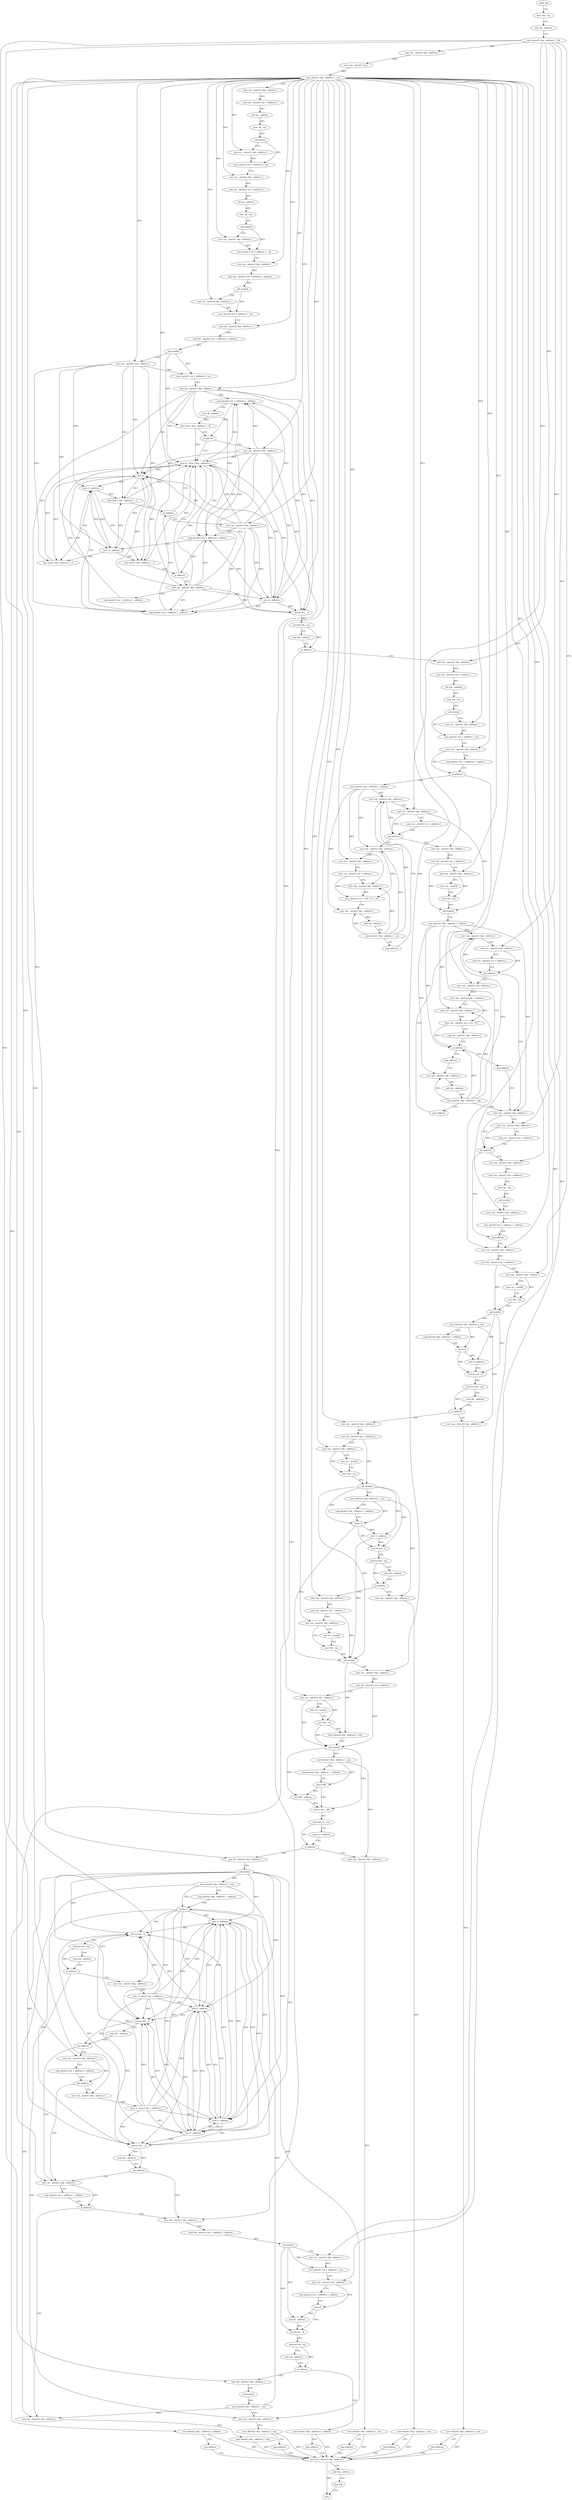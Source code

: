 digraph "func" {
"4238016" [label = "push rbp" ]
"4238017" [label = "mov rbp , rsp" ]
"4238020" [label = "sub rsp , address" ]
"4238024" [label = "mov qword [ rbp - address ] , rdi" ]
"4238028" [label = "mov rax , qword [ rbp - address ]" ]
"4238032" [label = "mov rax , qword [ rax ]" ]
"4238035" [label = "mov qword [ rbp - address ] , rax" ]
"4238039" [label = "mov rax , qword [ rbp - address ]" ]
"4238043" [label = "mov rax , qword [ rax + address ]" ]
"4238047" [label = "shl rax , address" ]
"4238051" [label = "mov rdi , rax" ]
"4238054" [label = "call symbol" ]
"4238059" [label = "mov rcx , qword [ rbp - address ]" ]
"4238063" [label = "mov qword [ rcx + address ] , rax" ]
"4238067" [label = "mov rax , qword [ rbp - address ]" ]
"4238071" [label = "mov rax , qword [ rax + address ]" ]
"4238075" [label = "shl rax , address" ]
"4238079" [label = "mov rdi , rax" ]
"4238082" [label = "call symbol" ]
"4238087" [label = "mov rcx , qword [ rbp - address ]" ]
"4238091" [label = "mov qword [ rcx + address ] , rax" ]
"4238095" [label = "mov rax , qword [ rbp - address ]" ]
"4238099" [label = "imul rdi , qword [ rax + address ] , address" ]
"4238107" [label = "call symbol" ]
"4238112" [label = "mov rcx , qword [ rbp - address ]" ]
"4238116" [label = "mov qword [ rcx + address ] , rax" ]
"4238120" [label = "mov rax , qword [ rbp - address ]" ]
"4238124" [label = "imul rdi , qword [ rax + address ] , address" ]
"4238132" [label = "call symbol" ]
"4238137" [label = "mov rcx , qword [ rbp - address ]" ]
"4238141" [label = "mov qword [ rcx + address ] , rax" ]
"4238145" [label = "mov rax , qword [ rbp - address ]" ]
"4238149" [label = "cmp qword [ rax + address ] , address" ]
"4238154" [label = "mov dl , address" ]
"4238156" [label = "mov byte [ rbp - address ] , dl" ]
"4238159" [label = "je address" ]
"4238220" [label = "mov al , byte [ rbp - address ]" ]
"4238165" [label = "mov rax , qword [ rbp - address ]" ]
"4238223" [label = "and al , address" ]
"4238225" [label = "movzx ecx , al" ]
"4238228" [label = "movsxd rdx , ecx" ]
"4238231" [label = "cmp rdx , address" ]
"4238235" [label = "je address" ]
"4238253" [label = "mov rax , qword [ rbp - address ]" ]
"4238241" [label = "mov dword [ rbp - address ] , address" ]
"4238169" [label = "cmp qword [ rax + address ] , address" ]
"4238174" [label = "mov cl , address" ]
"4238176" [label = "mov byte [ rbp - address ] , cl" ]
"4238179" [label = "je address" ]
"4238185" [label = "mov rax , qword [ rbp - address ]" ]
"4238257" [label = "mov rax , qword [ rax + address ]" ]
"4238261" [label = "shl rax , address" ]
"4238265" [label = "mov rdi , rax" ]
"4238268" [label = "call symbol" ]
"4238273" [label = "mov rcx , qword [ rbp - address ]" ]
"4238277" [label = "mov qword [ rcx + address ] , rax" ]
"4238284" [label = "mov rax , qword [ rbp - address ]" ]
"4238288" [label = "cmp qword [ rax + address ] , address" ]
"4238296" [label = "je address" ]
"4238541" [label = "mov rax , qword [ rbp - address ]" ]
"4238302" [label = "mov qword [ rbp - address ] , address" ]
"4238248" [label = "jmp address" ]
"4239005" [label = "mov eax , dword [ rbp - address ]" ]
"4238189" [label = "cmp qword [ rax + address ] , address" ]
"4238194" [label = "mov cl , address" ]
"4238196" [label = "mov byte [ rbp - address ] , cl" ]
"4238199" [label = "je address" ]
"4238205" [label = "mov rax , qword [ rbp - address ]" ]
"4238545" [label = "mov rdi , qword [ rax + address ]" ]
"4238549" [label = "mov rax , qword [ rbp - address ]" ]
"4238553" [label = "mov rsi , symbol" ]
"4238563" [label = "mov rdx , rax" ]
"4238566" [label = "call symbol" ]
"4238571" [label = "mov dword [ rbp - address ] , eax" ]
"4238574" [label = "cmp dword [ rbp - address ] , address" ]
"4238578" [label = "setne cl" ]
"4238581" [label = "and cl , address" ]
"4238584" [label = "movzx eax , cl" ]
"4238587" [label = "movsxd rdx , eax" ]
"4238590" [label = "cmp rdx , address" ]
"4238594" [label = "je address" ]
"4238611" [label = "mov rax , qword [ rbp - address ]" ]
"4238600" [label = "mov eax , dword [ rbp - address ]" ]
"4238310" [label = "mov rax , qword [ rbp - address ]" ]
"4239008" [label = "add rsp , address" ]
"4239012" [label = "pop rbp" ]
"4239013" [label = "retn" ]
"4238209" [label = "cmp qword [ rax + address ] , address" ]
"4238214" [label = "sete cl" ]
"4238217" [label = "mov byte [ rbp - address ] , cl" ]
"4238615" [label = "mov rdi , qword [ rax + address ]" ]
"4238619" [label = "mov rax , qword [ rbp - address ]" ]
"4238623" [label = "mov rsi , symbol" ]
"4238633" [label = "mov rdx , rax" ]
"4238636" [label = "call symbol" ]
"4238641" [label = "mov dword [ rbp - address ] , eax" ]
"4238644" [label = "cmp dword [ rbp - address ] , address" ]
"4238648" [label = "setne cl" ]
"4238651" [label = "and cl , address" ]
"4238654" [label = "movzx eax , cl" ]
"4238657" [label = "movsxd rdx , eax" ]
"4238660" [label = "cmp rdx , address" ]
"4238664" [label = "je address" ]
"4238681" [label = "mov rax , qword [ rbp - address ]" ]
"4238670" [label = "mov eax , dword [ rbp - address ]" ]
"4238603" [label = "mov dword [ rbp - address ] , eax" ]
"4238606" [label = "jmp address" ]
"4238370" [label = "mov rax , qword [ rbp - address ]" ]
"4238374" [label = "mov rdi , qword [ rax + address ]" ]
"4238378" [label = "mov rax , qword [ rbp - address ]" ]
"4238382" [label = "mov rsi , symbol" ]
"4238392" [label = "mov rdx , rax" ]
"4238395" [label = "call symbol" ]
"4238400" [label = "mov qword [ rbp - address ] , address" ]
"4238408" [label = "mov rax , qword [ rbp - address ]" ]
"4238328" [label = "mov rax , qword [ rbp - address ]" ]
"4238332" [label = "mov rcx , qword [ rbp - address ]" ]
"4238336" [label = "mov rcx , qword [ rcx + address ]" ]
"4238343" [label = "mov rdx , qword [ rbp - address ]" ]
"4238347" [label = "mov qword [ rcx + rdx * 8 ] , rax" ]
"4238351" [label = "mov rax , qword [ rbp - address ]" ]
"4238355" [label = "add rax , address" ]
"4238361" [label = "mov qword [ rbp - address ] , rax" ]
"4238365" [label = "jmp address" ]
"4238685" [label = "mov rdi , qword [ rax + address ]" ]
"4238689" [label = "mov rax , qword [ rbp - address ]" ]
"4238693" [label = "mov rsi , symbol" ]
"4238703" [label = "mov rdx , rax" ]
"4238706" [label = "call symbol" ]
"4238711" [label = "mov rcx , qword [ rbp - address ]" ]
"4238715" [label = "mov rdi , qword [ rcx + address ]" ]
"4238719" [label = "mov rcx , qword [ rbp - address ]" ]
"4238723" [label = "mov rsi , symbol" ]
"4238733" [label = "mov rdx , rcx" ]
"4238736" [label = "mov dword [ rbp - address ] , eax" ]
"4238739" [label = "call symbol" ]
"4238744" [label = "mov dword [ rbp - address ] , eax" ]
"4238747" [label = "cmp dword [ rbp - address ] , address" ]
"4238751" [label = "setne r8b" ]
"4238755" [label = "and r8b , address" ]
"4238759" [label = "movzx eax , r8b" ]
"4238763" [label = "movsxd rcx , eax" ]
"4238766" [label = "cmp rcx , address" ]
"4238770" [label = "je address" ]
"4238787" [label = "mov rdi , qword [ rbp - address ]" ]
"4238776" [label = "mov eax , dword [ rbp - address ]" ]
"4238673" [label = "mov dword [ rbp - address ] , eax" ]
"4238676" [label = "jmp address" ]
"4238484" [label = "mov rax , qword [ rbp - address ]" ]
"4238488" [label = "mov rcx , qword [ rbp - address ]" ]
"4238492" [label = "cmp rax , qword [ rcx + address ]" ]
"4238496" [label = "jne address" ]
"4238536" [label = "jmp address" ]
"4238502" [label = "mov rax , qword [ rbp - address ]" ]
"4238426" [label = "mov rax , qword [ rbp - address ]" ]
"4238430" [label = "mov rax , qword [ rax + address ]" ]
"4238437" [label = "mov rcx , qword [ rbp - address ]" ]
"4238441" [label = "mov rax , qword [ rax + rcx * 8 ]" ]
"4238445" [label = "cmp rax , qword [ rbp - address ]" ]
"4238449" [label = "je address" ]
"4238460" [label = "jmp address" ]
"4238455" [label = "jmp address" ]
"4238314" [label = "mov rcx , qword [ rbp - address ]" ]
"4238318" [label = "cmp rax , qword [ rcx + address ]" ]
"4238322" [label = "jae address" ]
"4238791" [label = "call symbol" ]
"4238796" [label = "mov dword [ rbp - address ] , eax" ]
"4238799" [label = "cmp dword [ rbp - address ] , address" ]
"4238803" [label = "setne cl" ]
"4238806" [label = "and cl , address" ]
"4238809" [label = "movzx eax , cl" ]
"4238812" [label = "movsxd rdx , eax" ]
"4238815" [label = "cmp rdx , address" ]
"4238819" [label = "je address" ]
"4238836" [label = "mov rax , qword [ rbp - address ]" ]
"4238825" [label = "mov eax , dword [ rbp - address ]" ]
"4238779" [label = "mov dword [ rbp - address ] , eax" ]
"4238782" [label = "jmp address" ]
"4238506" [label = "mov rax , qword [ rax + address ]" ]
"4238513" [label = "mov rdi , rax" ]
"4238516" [label = "call symbol" ]
"4238521" [label = "mov rax , qword [ rbp - address ]" ]
"4238525" [label = "mov qword [ rax + address ] , address" ]
"4238465" [label = "mov rax , qword [ rbp - address ]" ]
"4238840" [label = "mov cl , byte [ rax + address ]" ]
"4238843" [label = "shr cl , address" ]
"4238846" [label = "and cl , address" ]
"4238849" [label = "movzx edx , cl" ]
"4238852" [label = "cmp edx , address" ]
"4238855" [label = "jne address" ]
"4238901" [label = "mov rax , qword [ rbp - address ]" ]
"4238861" [label = "mov rax , qword [ rbp - address ]" ]
"4238828" [label = "mov dword [ rbp - address ] , eax" ]
"4238831" [label = "jmp address" ]
"4238469" [label = "add rax , address" ]
"4238475" [label = "mov qword [ rbp - address ] , rax" ]
"4238479" [label = "jmp address" ]
"4238905" [label = "cmp qword [ rax + address ] , address" ]
"4238913" [label = "je address" ]
"4238999" [label = "mov eax , dword [ rbp - address ]" ]
"4238919" [label = "mov rax , qword [ rbp - address ]" ]
"4238865" [label = "cmp qword [ rax + address ] , address" ]
"4238870" [label = "jbe address" ]
"4238876" [label = "mov rax , qword [ rbp - address ]" ]
"4238412" [label = "mov rcx , qword [ rbp - address ]" ]
"4238416" [label = "cmp rax , qword [ rcx + address ]" ]
"4238420" [label = "jae address" ]
"4239002" [label = "mov dword [ rbp - address ] , eax" ]
"4238923" [label = "imul rdi , qword [ rax + address ] , address" ]
"4238931" [label = "call symbol" ]
"4238936" [label = "mov rcx , qword [ rbp - address ]" ]
"4238940" [label = "mov qword [ rcx + address ] , rax" ]
"4238944" [label = "mov rax , qword [ rbp - address ]" ]
"4238948" [label = "cmp qword [ rax + address ] , address" ]
"4238953" [label = "sete dl" ]
"4238956" [label = "and dl , address" ]
"4238959" [label = "movzx esi , dl" ]
"4238962" [label = "movsxd rax , esi" ]
"4238965" [label = "cmp rax , address" ]
"4238969" [label = "je address" ]
"4238987" [label = "mov rdi , qword [ rbp - address ]" ]
"4238975" [label = "mov dword [ rbp - address ] , address" ]
"4238880" [label = "mov cl , byte [ rax + address ]" ]
"4238886" [label = "and cl , address" ]
"4238889" [label = "movzx edx , cl" ]
"4238892" [label = "cmp edx , address" ]
"4238895" [label = "jne address" ]
"4238991" [label = "call symbol" ]
"4238996" [label = "mov dword [ rbp - address ] , eax" ]
"4238982" [label = "jmp address" ]
"4238016" -> "4238017" [ label = "CFG" ]
"4238017" -> "4238020" [ label = "CFG" ]
"4238020" -> "4238024" [ label = "CFG" ]
"4238024" -> "4238028" [ label = "DFG" ]
"4238024" -> "4238253" [ label = "DFG" ]
"4238024" -> "4238549" [ label = "DFG" ]
"4238024" -> "4238314" [ label = "DFG" ]
"4238024" -> "4238412" [ label = "DFG" ]
"4238024" -> "4238836" [ label = "DFG" ]
"4238024" -> "4238488" [ label = "DFG" ]
"4238024" -> "4238861" [ label = "DFG" ]
"4238028" -> "4238032" [ label = "DFG" ]
"4238032" -> "4238035" [ label = "DFG" ]
"4238035" -> "4238039" [ label = "DFG" ]
"4238035" -> "4238059" [ label = "DFG" ]
"4238035" -> "4238067" [ label = "DFG" ]
"4238035" -> "4238087" [ label = "DFG" ]
"4238035" -> "4238095" [ label = "DFG" ]
"4238035" -> "4238112" [ label = "DFG" ]
"4238035" -> "4238120" [ label = "DFG" ]
"4238035" -> "4238137" [ label = "DFG" ]
"4238035" -> "4238145" [ label = "DFG" ]
"4238035" -> "4238165" [ label = "DFG" ]
"4238035" -> "4238273" [ label = "DFG" ]
"4238035" -> "4238284" [ label = "DFG" ]
"4238035" -> "4238185" [ label = "DFG" ]
"4238035" -> "4238541" [ label = "DFG" ]
"4238035" -> "4238205" [ label = "DFG" ]
"4238035" -> "4238611" [ label = "DFG" ]
"4238035" -> "4238619" [ label = "DFG" ]
"4238035" -> "4238681" [ label = "DFG" ]
"4238035" -> "4238689" [ label = "DFG" ]
"4238035" -> "4238711" [ label = "DFG" ]
"4238035" -> "4238719" [ label = "DFG" ]
"4238035" -> "4238370" [ label = "DFG" ]
"4238035" -> "4238378" [ label = "DFG" ]
"4238035" -> "4238332" [ label = "DFG" ]
"4238035" -> "4238787" [ label = "DFG" ]
"4238035" -> "4238426" [ label = "DFG" ]
"4238035" -> "4238901" [ label = "DFG" ]
"4238035" -> "4238502" [ label = "DFG" ]
"4238035" -> "4238521" [ label = "DFG" ]
"4238035" -> "4238919" [ label = "DFG" ]
"4238035" -> "4238936" [ label = "DFG" ]
"4238035" -> "4238944" [ label = "DFG" ]
"4238035" -> "4238876" [ label = "DFG" ]
"4238035" -> "4238987" [ label = "DFG" ]
"4238039" -> "4238043" [ label = "DFG" ]
"4238043" -> "4238047" [ label = "DFG" ]
"4238047" -> "4238051" [ label = "DFG" ]
"4238051" -> "4238054" [ label = "DFG" ]
"4238054" -> "4238059" [ label = "CFG" ]
"4238054" -> "4238063" [ label = "DFG" ]
"4238059" -> "4238063" [ label = "DFG" ]
"4238063" -> "4238067" [ label = "CFG" ]
"4238067" -> "4238071" [ label = "DFG" ]
"4238071" -> "4238075" [ label = "DFG" ]
"4238075" -> "4238079" [ label = "DFG" ]
"4238079" -> "4238082" [ label = "DFG" ]
"4238082" -> "4238087" [ label = "CFG" ]
"4238082" -> "4238091" [ label = "DFG" ]
"4238087" -> "4238091" [ label = "DFG" ]
"4238091" -> "4238095" [ label = "CFG" ]
"4238095" -> "4238099" [ label = "DFG" ]
"4238099" -> "4238107" [ label = "DFG" ]
"4238107" -> "4238112" [ label = "CFG" ]
"4238107" -> "4238116" [ label = "DFG" ]
"4238112" -> "4238116" [ label = "DFG" ]
"4238116" -> "4238120" [ label = "CFG" ]
"4238120" -> "4238124" [ label = "DFG" ]
"4238124" -> "4238132" [ label = "DFG" ]
"4238132" -> "4238137" [ label = "CFG" ]
"4238132" -> "4238141" [ label = "DFG" ]
"4238132" -> "4238156" [ label = "DFG" ]
"4238137" -> "4238141" [ label = "DFG" ]
"4238137" -> "4238174" [ label = "DFG" ]
"4238137" -> "4238176" [ label = "DFG" ]
"4238137" -> "4238194" [ label = "DFG" ]
"4238137" -> "4238196" [ label = "DFG" ]
"4238137" -> "4238214" [ label = "DFG" ]
"4238137" -> "4238217" [ label = "DFG" ]
"4238141" -> "4238145" [ label = "CFG" ]
"4238145" -> "4238149" [ label = "DFG" ]
"4238145" -> "4238220" [ label = "DFG" ]
"4238145" -> "4238223" [ label = "DFG" ]
"4238145" -> "4238225" [ label = "DFG" ]
"4238145" -> "4238169" [ label = "DFG" ]
"4238145" -> "4238189" [ label = "DFG" ]
"4238145" -> "4238214" [ label = "DFG" ]
"4238149" -> "4238154" [ label = "CFG" ]
"4238149" -> "4238159" [ label = "DFG" ]
"4238154" -> "4238156" [ label = "DFG" ]
"4238156" -> "4238159" [ label = "CFG" ]
"4238156" -> "4238220" [ label = "DFG" ]
"4238159" -> "4238220" [ label = "CFG" ]
"4238159" -> "4238165" [ label = "CFG" ]
"4238220" -> "4238223" [ label = "DFG" ]
"4238220" -> "4238149" [ label = "DFG" ]
"4238220" -> "4238225" [ label = "DFG" ]
"4238220" -> "4238169" [ label = "DFG" ]
"4238220" -> "4238189" [ label = "DFG" ]
"4238220" -> "4238214" [ label = "DFG" ]
"4238165" -> "4238169" [ label = "DFG" ]
"4238165" -> "4238149" [ label = "DFG" ]
"4238165" -> "4238223" [ label = "DFG" ]
"4238165" -> "4238225" [ label = "DFG" ]
"4238165" -> "4238220" [ label = "DFG" ]
"4238165" -> "4238189" [ label = "DFG" ]
"4238165" -> "4238214" [ label = "DFG" ]
"4238223" -> "4238225" [ label = "DFG" ]
"4238223" -> "4238149" [ label = "DFG" ]
"4238223" -> "4238169" [ label = "DFG" ]
"4238223" -> "4238189" [ label = "DFG" ]
"4238223" -> "4238214" [ label = "DFG" ]
"4238225" -> "4238228" [ label = "DFG" ]
"4238228" -> "4238231" [ label = "CFG" ]
"4238228" -> "4238235" [ label = "DFG" ]
"4238231" -> "4238235" [ label = "CFG" ]
"4238235" -> "4238253" [ label = "CFG" ]
"4238235" -> "4238241" [ label = "CFG" ]
"4238253" -> "4238257" [ label = "DFG" ]
"4238241" -> "4238248" [ label = "CFG" ]
"4238241" -> "4239005" [ label = "DFG" ]
"4238169" -> "4238174" [ label = "CFG" ]
"4238169" -> "4238179" [ label = "DFG" ]
"4238174" -> "4238176" [ label = "DFG" ]
"4238174" -> "4238194" [ label = "DFG" ]
"4238174" -> "4238196" [ label = "DFG" ]
"4238174" -> "4238217" [ label = "DFG" ]
"4238176" -> "4238179" [ label = "CFG" ]
"4238176" -> "4238220" [ label = "DFG" ]
"4238179" -> "4238220" [ label = "CFG" ]
"4238179" -> "4238185" [ label = "CFG" ]
"4238185" -> "4238189" [ label = "DFG" ]
"4238185" -> "4238149" [ label = "DFG" ]
"4238185" -> "4238223" [ label = "DFG" ]
"4238185" -> "4238225" [ label = "DFG" ]
"4238185" -> "4238169" [ label = "DFG" ]
"4238185" -> "4238220" [ label = "DFG" ]
"4238185" -> "4238214" [ label = "DFG" ]
"4238257" -> "4238261" [ label = "DFG" ]
"4238261" -> "4238265" [ label = "DFG" ]
"4238265" -> "4238268" [ label = "DFG" ]
"4238268" -> "4238273" [ label = "CFG" ]
"4238268" -> "4238277" [ label = "DFG" ]
"4238273" -> "4238277" [ label = "DFG" ]
"4238277" -> "4238284" [ label = "CFG" ]
"4238284" -> "4238288" [ label = "CFG" ]
"4238284" -> "4238296" [ label = "DFG" ]
"4238288" -> "4238296" [ label = "CFG" ]
"4238296" -> "4238541" [ label = "CFG" ]
"4238296" -> "4238302" [ label = "CFG" ]
"4238541" -> "4238545" [ label = "DFG" ]
"4238302" -> "4238310" [ label = "DFG" ]
"4238302" -> "4238328" [ label = "DFG" ]
"4238302" -> "4238343" [ label = "DFG" ]
"4238302" -> "4238351" [ label = "DFG" ]
"4238248" -> "4239005" [ label = "CFG" ]
"4239005" -> "4239008" [ label = "CFG" ]
"4239005" -> "4239013" [ label = "DFG" ]
"4238189" -> "4238194" [ label = "CFG" ]
"4238189" -> "4238199" [ label = "DFG" ]
"4238194" -> "4238196" [ label = "DFG" ]
"4238194" -> "4238174" [ label = "DFG" ]
"4238194" -> "4238176" [ label = "DFG" ]
"4238194" -> "4238217" [ label = "DFG" ]
"4238196" -> "4238199" [ label = "CFG" ]
"4238196" -> "4238220" [ label = "DFG" ]
"4238199" -> "4238220" [ label = "CFG" ]
"4238199" -> "4238205" [ label = "CFG" ]
"4238205" -> "4238209" [ label = "CFG" ]
"4238205" -> "4238149" [ label = "DFG" ]
"4238205" -> "4238223" [ label = "DFG" ]
"4238205" -> "4238225" [ label = "DFG" ]
"4238205" -> "4238169" [ label = "DFG" ]
"4238205" -> "4238189" [ label = "DFG" ]
"4238205" -> "4238220" [ label = "DFG" ]
"4238205" -> "4238214" [ label = "DFG" ]
"4238545" -> "4238549" [ label = "CFG" ]
"4238545" -> "4238566" [ label = "DFG" ]
"4238549" -> "4238553" [ label = "CFG" ]
"4238549" -> "4238563" [ label = "DFG" ]
"4238553" -> "4238563" [ label = "CFG" ]
"4238563" -> "4238566" [ label = "DFG" ]
"4238566" -> "4238571" [ label = "DFG" ]
"4238566" -> "4238581" [ label = "DFG" ]
"4238566" -> "4238584" [ label = "DFG" ]
"4238571" -> "4238574" [ label = "CFG" ]
"4238571" -> "4238578" [ label = "DFG" ]
"4238571" -> "4238600" [ label = "DFG" ]
"4238574" -> "4238578" [ label = "CFG" ]
"4238578" -> "4238581" [ label = "DFG" ]
"4238578" -> "4238584" [ label = "DFG" ]
"4238581" -> "4238584" [ label = "DFG" ]
"4238584" -> "4238587" [ label = "DFG" ]
"4238587" -> "4238590" [ label = "CFG" ]
"4238587" -> "4238594" [ label = "DFG" ]
"4238590" -> "4238594" [ label = "CFG" ]
"4238594" -> "4238611" [ label = "CFG" ]
"4238594" -> "4238600" [ label = "CFG" ]
"4238611" -> "4238615" [ label = "DFG" ]
"4238600" -> "4238603" [ label = "DFG" ]
"4238310" -> "4238314" [ label = "CFG" ]
"4238310" -> "4238322" [ label = "DFG" ]
"4239008" -> "4239012" [ label = "CFG" ]
"4239012" -> "4239013" [ label = "CFG" ]
"4238209" -> "4238214" [ label = "CFG" ]
"4238214" -> "4238217" [ label = "DFG" ]
"4238214" -> "4238174" [ label = "DFG" ]
"4238214" -> "4238176" [ label = "DFG" ]
"4238214" -> "4238194" [ label = "DFG" ]
"4238214" -> "4238196" [ label = "DFG" ]
"4238217" -> "4238220" [ label = "DFG" ]
"4238615" -> "4238619" [ label = "CFG" ]
"4238615" -> "4238636" [ label = "DFG" ]
"4238619" -> "4238623" [ label = "CFG" ]
"4238619" -> "4238633" [ label = "DFG" ]
"4238623" -> "4238633" [ label = "CFG" ]
"4238633" -> "4238636" [ label = "DFG" ]
"4238636" -> "4238641" [ label = "DFG" ]
"4238636" -> "4238648" [ label = "DFG" ]
"4238636" -> "4238651" [ label = "DFG" ]
"4238636" -> "4238654" [ label = "DFG" ]
"4238636" -> "4238706" [ label = "DFG" ]
"4238641" -> "4238644" [ label = "CFG" ]
"4238641" -> "4238648" [ label = "DFG" ]
"4238641" -> "4238670" [ label = "DFG" ]
"4238644" -> "4238648" [ label = "CFG" ]
"4238648" -> "4238651" [ label = "DFG" ]
"4238648" -> "4238654" [ label = "DFG" ]
"4238648" -> "4238706" [ label = "DFG" ]
"4238651" -> "4238654" [ label = "DFG" ]
"4238651" -> "4238706" [ label = "DFG" ]
"4238654" -> "4238657" [ label = "DFG" ]
"4238657" -> "4238660" [ label = "CFG" ]
"4238657" -> "4238664" [ label = "DFG" ]
"4238660" -> "4238664" [ label = "CFG" ]
"4238664" -> "4238681" [ label = "CFG" ]
"4238664" -> "4238670" [ label = "CFG" ]
"4238681" -> "4238685" [ label = "DFG" ]
"4238670" -> "4238673" [ label = "DFG" ]
"4238603" -> "4238606" [ label = "CFG" ]
"4238603" -> "4239005" [ label = "DFG" ]
"4238606" -> "4239005" [ label = "CFG" ]
"4238370" -> "4238374" [ label = "DFG" ]
"4238374" -> "4238378" [ label = "CFG" ]
"4238374" -> "4238395" [ label = "DFG" ]
"4238378" -> "4238382" [ label = "CFG" ]
"4238378" -> "4238392" [ label = "DFG" ]
"4238382" -> "4238392" [ label = "CFG" ]
"4238392" -> "4238395" [ label = "DFG" ]
"4238395" -> "4238400" [ label = "CFG" ]
"4238400" -> "4238408" [ label = "DFG" ]
"4238400" -> "4238484" [ label = "DFG" ]
"4238400" -> "4238437" [ label = "DFG" ]
"4238400" -> "4238449" [ label = "DFG" ]
"4238400" -> "4238465" [ label = "DFG" ]
"4238408" -> "4238412" [ label = "CFG" ]
"4238408" -> "4238420" [ label = "DFG" ]
"4238328" -> "4238332" [ label = "CFG" ]
"4238328" -> "4238347" [ label = "DFG" ]
"4238332" -> "4238336" [ label = "DFG" ]
"4238336" -> "4238343" [ label = "CFG" ]
"4238336" -> "4238347" [ label = "DFG" ]
"4238343" -> "4238347" [ label = "DFG" ]
"4238347" -> "4238351" [ label = "CFG" ]
"4238351" -> "4238355" [ label = "DFG" ]
"4238355" -> "4238361" [ label = "DFG" ]
"4238361" -> "4238365" [ label = "CFG" ]
"4238361" -> "4238310" [ label = "DFG" ]
"4238361" -> "4238328" [ label = "DFG" ]
"4238361" -> "4238343" [ label = "DFG" ]
"4238361" -> "4238351" [ label = "DFG" ]
"4238365" -> "4238310" [ label = "CFG" ]
"4238685" -> "4238689" [ label = "CFG" ]
"4238685" -> "4238706" [ label = "DFG" ]
"4238689" -> "4238693" [ label = "CFG" ]
"4238689" -> "4238703" [ label = "DFG" ]
"4238693" -> "4238703" [ label = "CFG" ]
"4238703" -> "4238706" [ label = "DFG" ]
"4238706" -> "4238711" [ label = "CFG" ]
"4238706" -> "4238736" [ label = "DFG" ]
"4238711" -> "4238715" [ label = "DFG" ]
"4238715" -> "4238719" [ label = "CFG" ]
"4238715" -> "4238739" [ label = "DFG" ]
"4238719" -> "4238723" [ label = "CFG" ]
"4238719" -> "4238733" [ label = "DFG" ]
"4238719" -> "4238739" [ label = "DFG" ]
"4238723" -> "4238733" [ label = "CFG" ]
"4238733" -> "4238736" [ label = "CFG" ]
"4238733" -> "4238739" [ label = "DFG" ]
"4238736" -> "4238739" [ label = "CFG" ]
"4238739" -> "4238744" [ label = "DFG" ]
"4238739" -> "4238755" [ label = "DFG" ]
"4238739" -> "4238759" [ label = "DFG" ]
"4238744" -> "4238747" [ label = "CFG" ]
"4238744" -> "4238751" [ label = "DFG" ]
"4238744" -> "4238776" [ label = "DFG" ]
"4238747" -> "4238751" [ label = "CFG" ]
"4238751" -> "4238755" [ label = "DFG" ]
"4238751" -> "4238759" [ label = "DFG" ]
"4238755" -> "4238759" [ label = "DFG" ]
"4238759" -> "4238763" [ label = "DFG" ]
"4238763" -> "4238766" [ label = "CFG" ]
"4238763" -> "4238770" [ label = "DFG" ]
"4238766" -> "4238770" [ label = "CFG" ]
"4238770" -> "4238787" [ label = "CFG" ]
"4238770" -> "4238776" [ label = "CFG" ]
"4238787" -> "4238791" [ label = "DFG" ]
"4238776" -> "4238779" [ label = "DFG" ]
"4238673" -> "4238676" [ label = "CFG" ]
"4238673" -> "4239005" [ label = "DFG" ]
"4238676" -> "4239005" [ label = "CFG" ]
"4238484" -> "4238488" [ label = "CFG" ]
"4238484" -> "4238496" [ label = "DFG" ]
"4238488" -> "4238492" [ label = "CFG" ]
"4238488" -> "4238496" [ label = "DFG" ]
"4238492" -> "4238496" [ label = "CFG" ]
"4238496" -> "4238536" [ label = "CFG" ]
"4238496" -> "4238502" [ label = "CFG" ]
"4238536" -> "4238541" [ label = "CFG" ]
"4238502" -> "4238506" [ label = "DFG" ]
"4238426" -> "4238430" [ label = "DFG" ]
"4238430" -> "4238437" [ label = "CFG" ]
"4238430" -> "4238441" [ label = "DFG" ]
"4238437" -> "4238441" [ label = "DFG" ]
"4238441" -> "4238445" [ label = "CFG" ]
"4238441" -> "4238449" [ label = "DFG" ]
"4238445" -> "4238449" [ label = "CFG" ]
"4238449" -> "4238460" [ label = "CFG" ]
"4238449" -> "4238455" [ label = "CFG" ]
"4238460" -> "4238465" [ label = "CFG" ]
"4238455" -> "4238484" [ label = "CFG" ]
"4238314" -> "4238318" [ label = "CFG" ]
"4238314" -> "4238322" [ label = "DFG" ]
"4238314" -> "4238395" [ label = "DFG" ]
"4238318" -> "4238322" [ label = "CFG" ]
"4238322" -> "4238370" [ label = "CFG" ]
"4238322" -> "4238328" [ label = "CFG" ]
"4238791" -> "4238796" [ label = "DFG" ]
"4238791" -> "4238806" [ label = "DFG" ]
"4238791" -> "4238809" [ label = "DFG" ]
"4238791" -> "4238843" [ label = "DFG" ]
"4238791" -> "4238846" [ label = "DFG" ]
"4238791" -> "4238849" [ label = "DFG" ]
"4238791" -> "4238886" [ label = "DFG" ]
"4238791" -> "4238889" [ label = "DFG" ]
"4238796" -> "4238799" [ label = "CFG" ]
"4238796" -> "4238803" [ label = "DFG" ]
"4238796" -> "4238825" [ label = "DFG" ]
"4238796" -> "4238999" [ label = "DFG" ]
"4238799" -> "4238803" [ label = "CFG" ]
"4238803" -> "4238806" [ label = "DFG" ]
"4238803" -> "4238809" [ label = "DFG" ]
"4238803" -> "4238843" [ label = "DFG" ]
"4238803" -> "4238846" [ label = "DFG" ]
"4238803" -> "4238849" [ label = "DFG" ]
"4238803" -> "4238886" [ label = "DFG" ]
"4238803" -> "4238889" [ label = "DFG" ]
"4238806" -> "4238809" [ label = "DFG" ]
"4238806" -> "4238843" [ label = "DFG" ]
"4238806" -> "4238846" [ label = "DFG" ]
"4238806" -> "4238849" [ label = "DFG" ]
"4238806" -> "4238886" [ label = "DFG" ]
"4238806" -> "4238889" [ label = "DFG" ]
"4238809" -> "4238812" [ label = "DFG" ]
"4238812" -> "4238815" [ label = "CFG" ]
"4238812" -> "4238819" [ label = "DFG" ]
"4238815" -> "4238819" [ label = "CFG" ]
"4238819" -> "4238836" [ label = "CFG" ]
"4238819" -> "4238825" [ label = "CFG" ]
"4238836" -> "4238840" [ label = "DFG" ]
"4238825" -> "4238828" [ label = "DFG" ]
"4238779" -> "4238782" [ label = "CFG" ]
"4238779" -> "4239005" [ label = "DFG" ]
"4238782" -> "4239005" [ label = "CFG" ]
"4238506" -> "4238513" [ label = "DFG" ]
"4238513" -> "4238516" [ label = "DFG" ]
"4238516" -> "4238521" [ label = "CFG" ]
"4238521" -> "4238525" [ label = "DFG" ]
"4238525" -> "4238536" [ label = "CFG" ]
"4238465" -> "4238469" [ label = "DFG" ]
"4238840" -> "4238843" [ label = "DFG" ]
"4238840" -> "4238806" [ label = "DFG" ]
"4238840" -> "4238809" [ label = "DFG" ]
"4238840" -> "4238846" [ label = "DFG" ]
"4238840" -> "4238849" [ label = "DFG" ]
"4238840" -> "4238886" [ label = "DFG" ]
"4238840" -> "4238889" [ label = "DFG" ]
"4238843" -> "4238846" [ label = "DFG" ]
"4238843" -> "4238806" [ label = "DFG" ]
"4238843" -> "4238809" [ label = "DFG" ]
"4238843" -> "4238849" [ label = "DFG" ]
"4238843" -> "4238886" [ label = "DFG" ]
"4238843" -> "4238889" [ label = "DFG" ]
"4238846" -> "4238849" [ label = "DFG" ]
"4238846" -> "4238806" [ label = "DFG" ]
"4238846" -> "4238809" [ label = "DFG" ]
"4238846" -> "4238843" [ label = "DFG" ]
"4238846" -> "4238886" [ label = "DFG" ]
"4238846" -> "4238889" [ label = "DFG" ]
"4238849" -> "4238852" [ label = "CFG" ]
"4238849" -> "4238855" [ label = "DFG" ]
"4238852" -> "4238855" [ label = "CFG" ]
"4238855" -> "4238901" [ label = "CFG" ]
"4238855" -> "4238861" [ label = "CFG" ]
"4238901" -> "4238905" [ label = "CFG" ]
"4238901" -> "4238913" [ label = "DFG" ]
"4238861" -> "4238865" [ label = "CFG" ]
"4238861" -> "4238870" [ label = "DFG" ]
"4238828" -> "4238831" [ label = "CFG" ]
"4238828" -> "4239005" [ label = "DFG" ]
"4238831" -> "4239005" [ label = "CFG" ]
"4238469" -> "4238475" [ label = "DFG" ]
"4238475" -> "4238479" [ label = "CFG" ]
"4238475" -> "4238408" [ label = "DFG" ]
"4238475" -> "4238484" [ label = "DFG" ]
"4238475" -> "4238437" [ label = "DFG" ]
"4238475" -> "4238449" [ label = "DFG" ]
"4238475" -> "4238465" [ label = "DFG" ]
"4238479" -> "4238408" [ label = "CFG" ]
"4238905" -> "4238913" [ label = "CFG" ]
"4238913" -> "4238999" [ label = "CFG" ]
"4238913" -> "4238919" [ label = "CFG" ]
"4238999" -> "4239002" [ label = "DFG" ]
"4238919" -> "4238923" [ label = "DFG" ]
"4238865" -> "4238870" [ label = "CFG" ]
"4238870" -> "4238901" [ label = "CFG" ]
"4238870" -> "4238876" [ label = "CFG" ]
"4238876" -> "4238880" [ label = "DFG" ]
"4238412" -> "4238416" [ label = "CFG" ]
"4238412" -> "4238420" [ label = "DFG" ]
"4238416" -> "4238420" [ label = "CFG" ]
"4238420" -> "4238484" [ label = "CFG" ]
"4238420" -> "4238426" [ label = "CFG" ]
"4239002" -> "4239005" [ label = "DFG" ]
"4238923" -> "4238931" [ label = "DFG" ]
"4238931" -> "4238936" [ label = "CFG" ]
"4238931" -> "4238940" [ label = "DFG" ]
"4238931" -> "4238956" [ label = "DFG" ]
"4238931" -> "4238959" [ label = "DFG" ]
"4238936" -> "4238940" [ label = "DFG" ]
"4238940" -> "4238944" [ label = "CFG" ]
"4238944" -> "4238948" [ label = "CFG" ]
"4238944" -> "4238953" [ label = "DFG" ]
"4238948" -> "4238953" [ label = "CFG" ]
"4238953" -> "4238956" [ label = "DFG" ]
"4238953" -> "4238959" [ label = "DFG" ]
"4238956" -> "4238959" [ label = "DFG" ]
"4238959" -> "4238962" [ label = "DFG" ]
"4238962" -> "4238965" [ label = "CFG" ]
"4238962" -> "4238969" [ label = "DFG" ]
"4238965" -> "4238969" [ label = "CFG" ]
"4238969" -> "4238987" [ label = "CFG" ]
"4238969" -> "4238975" [ label = "CFG" ]
"4238987" -> "4238991" [ label = "DFG" ]
"4238975" -> "4238982" [ label = "CFG" ]
"4238975" -> "4239005" [ label = "DFG" ]
"4238880" -> "4238886" [ label = "DFG" ]
"4238880" -> "4238806" [ label = "DFG" ]
"4238880" -> "4238809" [ label = "DFG" ]
"4238880" -> "4238843" [ label = "DFG" ]
"4238880" -> "4238846" [ label = "DFG" ]
"4238880" -> "4238849" [ label = "DFG" ]
"4238880" -> "4238889" [ label = "DFG" ]
"4238886" -> "4238889" [ label = "DFG" ]
"4238886" -> "4238806" [ label = "DFG" ]
"4238886" -> "4238809" [ label = "DFG" ]
"4238886" -> "4238843" [ label = "DFG" ]
"4238886" -> "4238846" [ label = "DFG" ]
"4238886" -> "4238849" [ label = "DFG" ]
"4238889" -> "4238892" [ label = "CFG" ]
"4238889" -> "4238895" [ label = "DFG" ]
"4238892" -> "4238895" [ label = "CFG" ]
"4238895" -> "4238919" [ label = "CFG" ]
"4238895" -> "4238901" [ label = "CFG" ]
"4238991" -> "4238996" [ label = "DFG" ]
"4238996" -> "4238999" [ label = "DFG" ]
"4238996" -> "4238803" [ label = "DFG" ]
"4238996" -> "4238825" [ label = "DFG" ]
"4238982" -> "4239005" [ label = "CFG" ]
}
